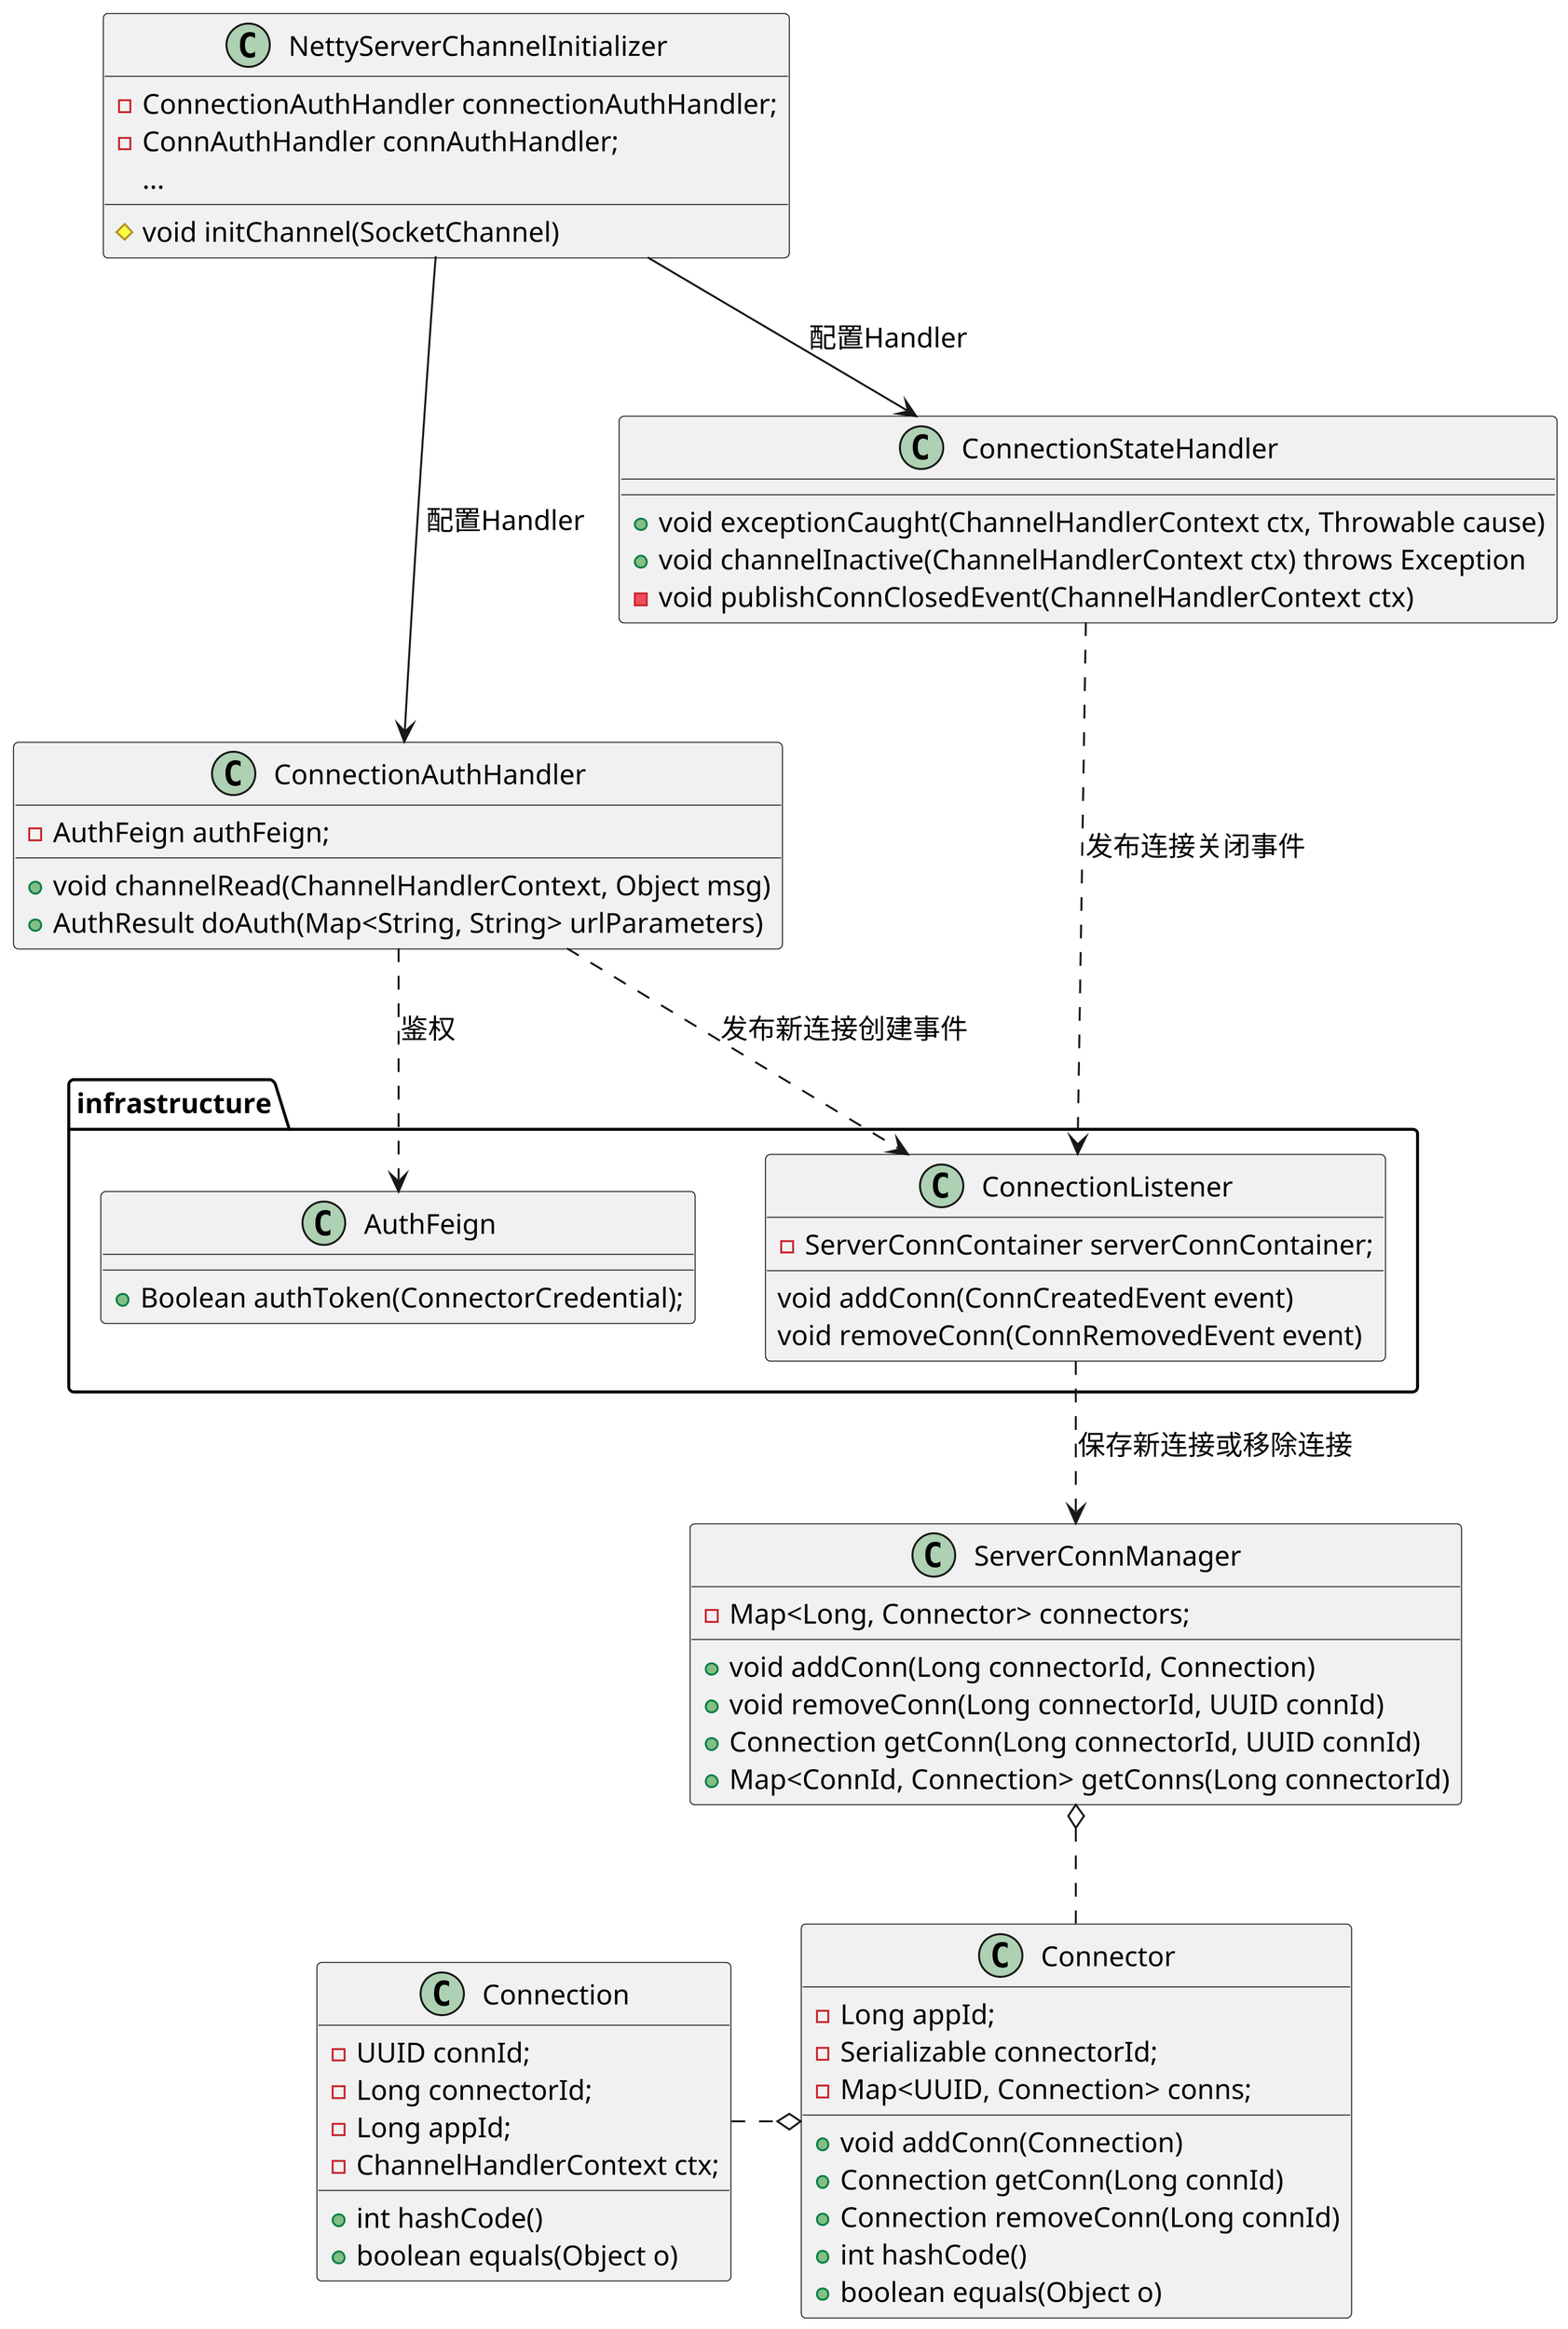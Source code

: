 @startuml
'https://plantuml.com/class-diagram
skinparam shadowing false
skinparam defaultFontName xfonts-wqy
skinparam dpi 300
skinparam activity  {
    DiamondFontSize 14
    ArrowFontSize 14
    FontSize 14
}

package infrastructure {
    class AuthFeign {
        + Boolean authToken(ConnectorCredential);
    }

    class ConnectionListener {
        - ServerConnContainer serverConnContainer;
        void addConn(ConnCreatedEvent event)
        void removeConn(ConnRemovedEvent event)
    }
}


class NettyServerChannelInitializer {
    - ConnectionAuthHandler connectionAuthHandler;
    - ConnAuthHandler connAuthHandler;
    ...
    # void initChannel(SocketChannel)
}
class ConnectionAuthHandler  {
    - AuthFeign authFeign;
    + void channelRead(ChannelHandlerContext, Object msg)
    + AuthResult doAuth(Map<String, String> urlParameters)
}
class ServerConnManager {
    - Map<Long, Connector> connectors;
    + void addConn(Long connectorId, Connection)
    + void removeConn(Long connectorId, UUID connId)
    + Connection getConn(Long connectorId, UUID connId)
    + Map<ConnId, Connection> getConns(Long connectorId)
}

class Connector {
    - Long appId;
    - Serializable connectorId;
    - Map<UUID, Connection> conns;
    + void addConn(Connection)
    + Connection getConn(Long connId)
    + Connection removeConn(Long connId)
    + int hashCode()
    + boolean equals(Object o)
}

class Connection {
    - UUID connId;
    - Long connectorId;
    - Long appId;
    - ChannelHandlerContext ctx;
    + int hashCode()
    + boolean equals(Object o)
}

class ConnectionStateHandler  {
    + void exceptionCaught(ChannelHandlerContext ctx, Throwable cause)
    + void channelInactive(ChannelHandlerContext ctx) throws Exception
    - void publishConnClosedEvent(ChannelHandlerContext ctx)
}



ConnectionStateHandler ..> ConnectionListener: 发布连接关闭事件
ConnectionAuthHandler ..> AuthFeign: 鉴权
NettyServerChannelInitializer --> ConnectionStateHandler: 配置Handler

NettyServerChannelInitializer ---> ConnectionAuthHandler: 配置Handler


ConnectionAuthHandler ..> ConnectionListener: 发布新连接创建事件
ConnectionListener ..> ServerConnManager: 保存新连接或移除连接
ServerConnManager o.. Connector
Connection .o Connector

@enduml